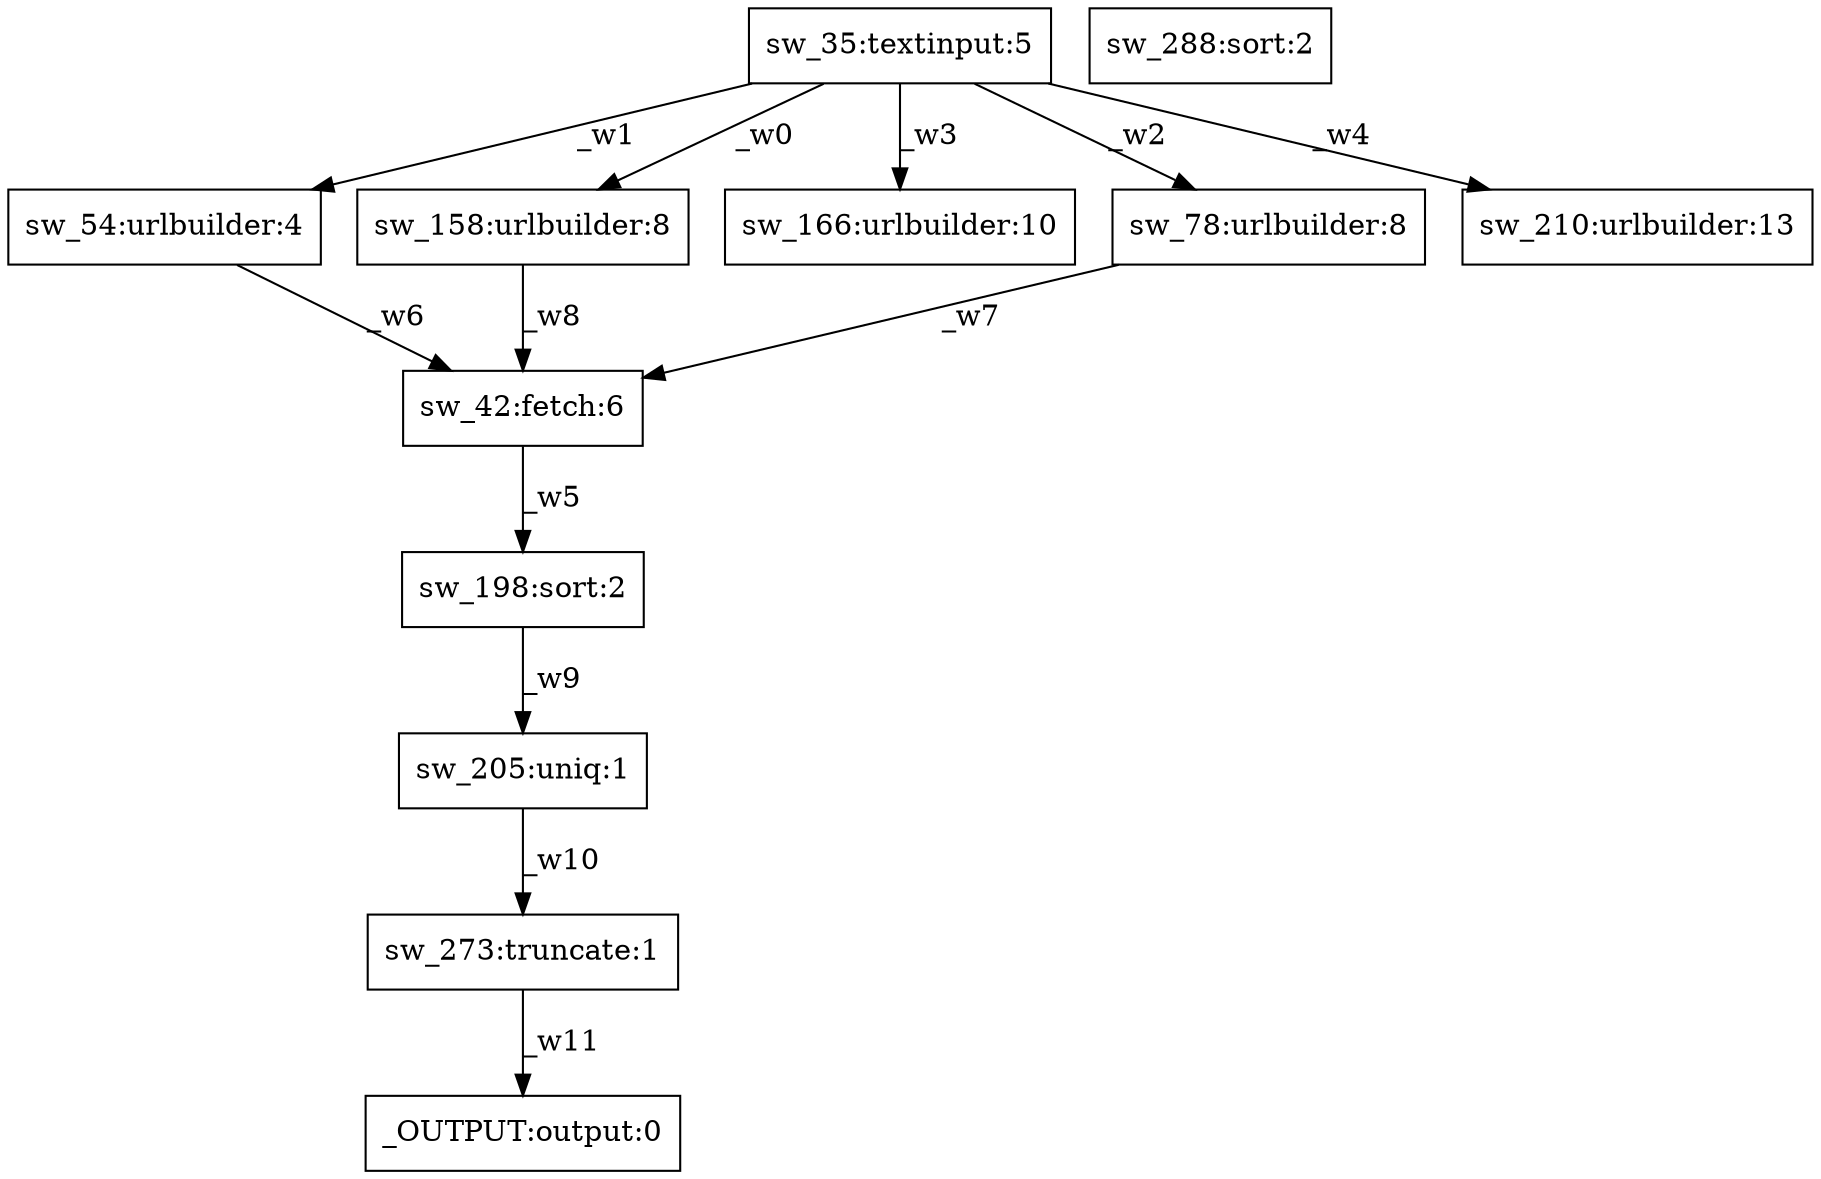 digraph test1 { node [shape=box] "sw_54" [label="sw_54:urlbuilder:4"];"_OUTPUT" [label="_OUTPUT:output:0"];"sw_35" [label="sw_35:textinput:5"];"sw_42" [label="sw_42:fetch:6"];"sw_288" [label="sw_288:sort:2"];"sw_205" [label="sw_205:uniq:1"];"sw_158" [label="sw_158:urlbuilder:8"];"sw_166" [label="sw_166:urlbuilder:10"];"sw_78" [label="sw_78:urlbuilder:8"];"sw_210" [label="sw_210:urlbuilder:13"];"sw_273" [label="sw_273:truncate:1"];"sw_198" [label="sw_198:sort:2"];"sw_35" -> "sw_158" [label="_w0"];"sw_35" -> "sw_54" [label="_w1"];"sw_35" -> "sw_78" [label="_w2"];"sw_35" -> "sw_166" [label="_w3"];"sw_35" -> "sw_210" [label="_w4"];"sw_42" -> "sw_198" [label="_w5"];"sw_54" -> "sw_42" [label="_w6"];"sw_78" -> "sw_42" [label="_w7"];"sw_158" -> "sw_42" [label="_w8"];"sw_198" -> "sw_205" [label="_w9"];"sw_205" -> "sw_273" [label="_w10"];"sw_273" -> "_OUTPUT" [label="_w11"];}